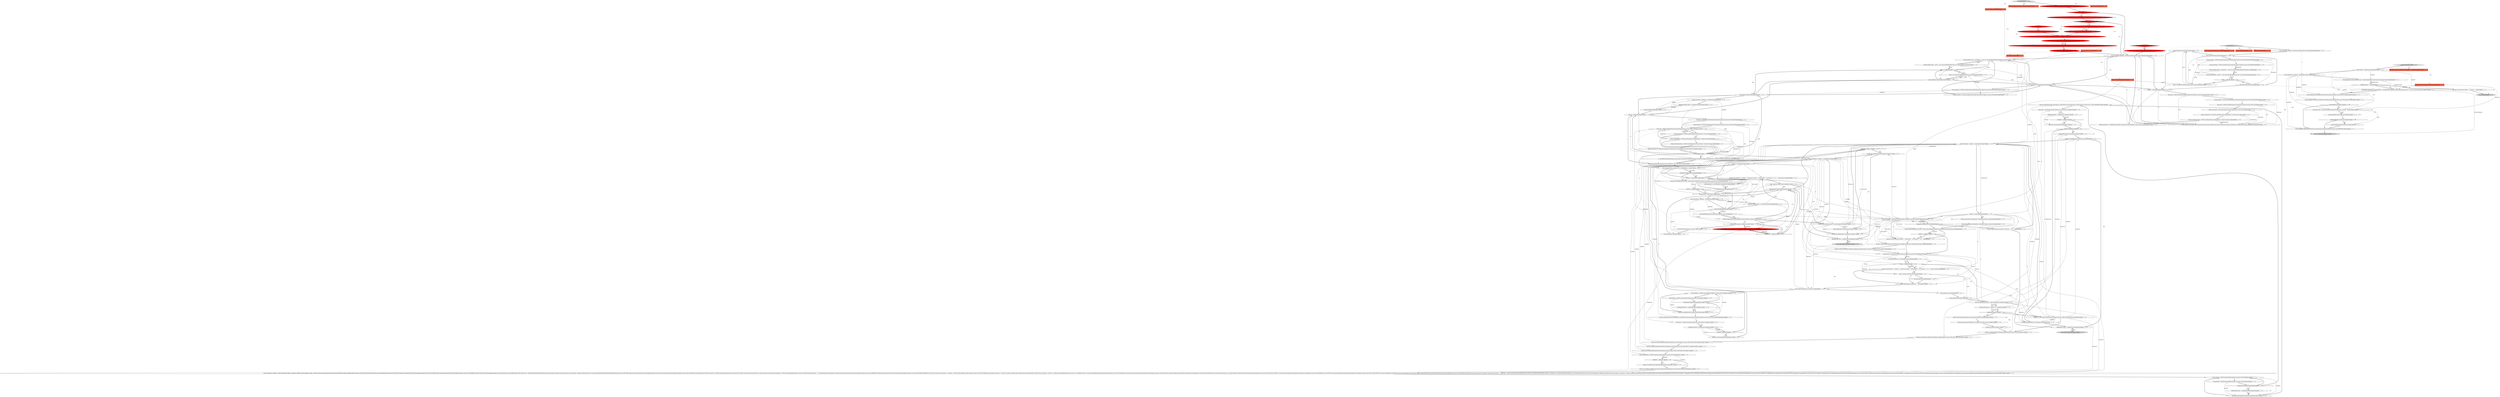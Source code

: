 digraph {
133 [style = filled, label = "dataSource.getPreferenceStore().getProperties().putAll(JSONUtils.deserializeProperties(conObject,RegistryConstants.TAG_CUSTOM_PROPERTIES))@@@190@@@['0', '1', '0']", fillcolor = white, shape = ellipse image = "AAA0AAABBB2BBB"];
136 [style = filled, label = "driver.setName(driverId)@@@96@@@['0', '1', '0']", fillcolor = white, shape = ellipse image = "AAA0AAABBB2BBB"];
177 [style = filled, label = "curNetworkHandler.setEnabled(JSONUtils.getBoolean(handlerCfg,RegistryConstants.ATTR_ENABLED))@@@12@@@['0', '0', '1']", fillcolor = white, shape = ellipse image = "AAA0AAABBB3BBB"];
120 [style = filled, label = "DBSObjectFilter filter = readObjectFiler(ctMap)@@@205@@@['0', '1', '0']", fillcolor = white, shape = ellipse image = "AAA0AAABBB2BBB"];
81 [style = filled, label = "registry.addDataSourceFolder(folder)@@@13@@@['1', '0', '0']", fillcolor = white, shape = ellipse image = "AAA0AAABBB1BBB"];
1 [style = filled, label = "parseResults.updatedDataSources.add(dataSource)@@@177@@@['1', '0', '0']", fillcolor = white, shape = ellipse image = "AAA0AAABBB1BBB"];
12 [style = filled, label = "registry.addDataSourceToList(dataSource)@@@173@@@['1', '0', '0']", fillcolor = white, shape = ellipse image = "AAA0AAABBB1BBB"];
164 [style = filled, label = "parseNetworkHandlerConfig['0', '0', '1']", fillcolor = lightgray, shape = diamond image = "AAA0AAABBB3BBB"];
34 [style = filled, label = "dataSource.setVirtualModel(dbvModel)@@@170@@@['1', '0', '0']", fillcolor = white, shape = ellipse image = "AAA0AAABBB1BBB"];
113 [style = filled, label = "boolean newDataSource = (dataSource == null)@@@103@@@['0', '1', '0']", fillcolor = white, shape = ellipse image = "AAA0AAABBB2BBB"];
50 [style = filled, label = "String name = JSONUtils.getObjectProperty(ctMap.getValue(),RegistryConstants.ATTR_NAME)@@@45@@@['1', '1', '0']", fillcolor = white, shape = ellipse image = "AAA0AAABBB1BBB"];
135 [style = filled, label = "dataSource.clearFilters()@@@110@@@['0', '1', '0']", fillcolor = white, shape = ellipse image = "AAA0AAABBB2BBB"];
181 [style = filled, label = "curNetworkHandler.isSavePassword()@@@17@@@['0', '0', '1']", fillcolor = white, shape = diamond image = "AAA0AAABBB3BBB"];
175 [style = filled, label = "curNetworkHandler.setUserName(creds(0()@@@16@@@['0', '0', '1']", fillcolor = white, shape = ellipse image = "AAA0AAABBB3BBB"];
57 [style = filled, label = "DataSourceRegistry.ParseResults parseResults@@@2@@@['1', '0', '0']", fillcolor = tomato, shape = box image = "AAA0AAABBB1BBB"];
2 [style = filled, label = "String name = JSONUtils.getObjectProperty(ctMap.getValue(),RegistryConstants.ATTR_NAME)@@@21@@@['1', '0', '0']", fillcolor = white, shape = ellipse image = "AAA0AAABBB1BBB"];
151 [style = filled, label = "folderPath != null@@@118@@@['0', '1', '0']", fillcolor = white, shape = diamond image = "AAA0AAABBB2BBB"];
22 [style = filled, label = "Boolean confirmExecute = JSONUtils.getObjectProperty(ctMap.getValue(),\"confirm-execute\")@@@49@@@['1', '1', '0']", fillcolor = white, shape = ellipse image = "AAA0AAABBB1BBB"];
16 [style = filled, label = "Boolean autoCommit = JSONUtils.getObjectProperty(ctMap.getValue(),\"auto-commit\")@@@24@@@['1', '0', '0']", fillcolor = white, shape = ellipse image = "AAA0AAABBB1BBB"];
144 [style = filled, label = "Boolean confirmDataChange = JSONUtils.getObjectProperty(ctMap.getValue(),\"confirm-data-change\")@@@50@@@['0', '1', '0']", fillcolor = white, shape = ellipse image = "AAA0AAABBB2BBB"];
33 [style = filled, label = "log.warn(\"Can't find driver \" + driverId + \" in datasource provider \" + provider.getId() + \" for datasource '\" + id + \"'. Create new driver\")@@@94@@@['1', '1', '0']", fillcolor = white, shape = ellipse image = "AAA0AAABBB1BBB"];
123 [style = filled, label = "dataSource.setConnectionReadOnly(JSONUtils.getBoolean(conObject,RegistryConstants.ATTR_READ_ONLY))@@@116@@@['0', '1', '0']", fillcolor = white, shape = ellipse image = "AAA0AAABBB2BBB"];
142 [style = filled, label = "CommonUtils.isEmpty(dsProviderID)@@@82@@@['0', '1', '0']", fillcolor = white, shape = diamond image = "AAA0AAABBB2BBB"];
21 [style = filled, label = "String driverId = CommonUtils.toString(conObject.get(RegistryConstants.ATTR_DRIVER))@@@91@@@['1', '1', '0']", fillcolor = white, shape = ellipse image = "AAA0AAABBB1BBB"];
143 [style = filled, label = "dataSource.getConnectionConfiguration().setHandlers(Collections.emptyList())@@@109@@@['0', '1', '0']", fillcolor = white, shape = ellipse image = "AAA0AAABBB2BBB"];
95 [style = filled, label = "!CommonUtils.isEmpty(typeName)@@@185@@@['0', '1', '0']", fillcolor = white, shape = diamond image = "AAA0AAABBB2BBB"];
170 [style = filled, label = "return null@@@8@@@['0', '0', '1']", fillcolor = lightgray, shape = ellipse image = "AAA0AAABBB3BBB"];
134 [style = filled, label = "log.error(\"Error reading secure credentials file\",e)@@@12@@@['0', '1', '0']", fillcolor = red, shape = ellipse image = "AAA1AAABBB2BBB"];
157 [style = filled, label = "registry.addSavedFilter(filter)@@@206@@@['0', '1', '0']", fillcolor = lightgray, shape = ellipse image = "AAA0AAABBB2BBB"];
116 [style = filled, label = "Exception e@@@22@@@['0', '1', '0']", fillcolor = red, shape = diamond image = "AAA1AAABBB2BBB"];
121 [style = filled, label = "DataSourceOrigin origin@@@2@@@['0', '1', '0']", fillcolor = tomato, shape = box image = "AAA0AAABBB2BBB"];
128 [style = filled, label = "ByteArrayOutputStream credBuffer = new ByteArrayOutputStream()@@@7@@@['0', '1', '0']", fillcolor = red, shape = ellipse image = "AAA1AAABBB2BBB"];
158 [style = filled, label = "DBWHandlerConfiguration configuration = parseNetworkHandlerConfig(null,profile,handlerMap)@@@71@@@['0', '1', '0']", fillcolor = red, shape = ellipse image = "AAA1AAABBB2BBB"];
17 [style = filled, label = "InputStream is@@@2@@@['1', '0', '0']", fillcolor = tomato, shape = box image = "AAA0AAABBB1BBB"];
108 [style = filled, label = "dataSource.setLockPasswordHash(CommonUtils.toString(conObject.get(RegistryConstants.ATTR_LOCK_PASSWORD)))@@@121@@@['0', '1', '0']", fillcolor = white, shape = ellipse image = "AAA0AAABBB2BBB"];
59 [style = filled, label = "dataSource.getPreferenceStore().getProperties().putAll(JSONUtils.deserializeProperties(conObject,RegistryConstants.TAG_CUSTOM_PROPERTIES))@@@166@@@['1', '0', '0']", fillcolor = white, shape = ellipse image = "AAA0AAABBB1BBB"];
146 [style = filled, label = "IFolder mdFolder = registry.getProject().getMetadataFolder(false)@@@3@@@['0', '1', '0']", fillcolor = red, shape = ellipse image = "AAA1AAABBB2BBB"];
163 [style = filled, label = "handlerDescriptor == null@@@6@@@['0', '0', '1']", fillcolor = white, shape = diamond image = "AAA0AAABBB3BBB"];
65 [style = filled, label = "profile.updateConfiguration(configuration)@@@73@@@['1', '1', '0']", fillcolor = white, shape = ellipse image = "AAA0AAABBB1BBB"];
5 [style = filled, label = "profile.setProfileName(JSONUtils.getString(profileMap,\"name\"))@@@68@@@['1', '1', '0']", fillcolor = white, shape = ellipse image = "AAA0AAABBB1BBB"];
168 [style = filled, label = "final String(( creds = readSecuredCredentials(handlerCfg,dataSource,\"network/\" + handlerId)@@@15@@@['0', '0', '1']", fillcolor = white, shape = ellipse image = "AAA0AAABBB3BBB"];
58 [style = filled, label = "Boolean confirmExecute = JSONUtils.getObjectProperty(ctMap.getValue(),\"confirm-execute\")@@@25@@@['1', '0', '0']", fillcolor = white, shape = ellipse image = "AAA0AAABBB1BBB"];
103 [style = filled, label = "ContentEncrypter encrypter = new ContentEncrypter(registry.getPlatform().getApplication().getSecureStorage().getLocalSecretKey())@@@14@@@['0', '1', '0']", fillcolor = red, shape = ellipse image = "AAA1AAABBB2BBB"];
73 [style = filled, label = "DBSObjectFilter filter = readObjectFiler(filterCfg)@@@162@@@['1', '0', '0']", fillcolor = white, shape = ellipse image = "AAA0AAABBB1BBB"];
28 [style = filled, label = "registry.updateNetworkProfile(profile)@@@76@@@['1', '1', '0']", fillcolor = white, shape = ellipse image = "AAA0AAABBB1BBB"];
130 [style = filled, label = "DataSourceFolder folder = parent == null? registry.findFolderByPath(name,true): parent.getChild(name)@@@34@@@['0', '1', '0']", fillcolor = white, shape = ellipse image = "AAA0AAABBB2BBB"];
97 [style = filled, label = "DataSourceRegistry.ParseResults parseResults@@@2@@@['0', '1', '0']", fillcolor = tomato, shape = box image = "AAA0AAABBB2BBB"];
167 [style = filled, label = "String handlerId = handlerObject.getKey()@@@3@@@['0', '0', '1']", fillcolor = white, shape = ellipse image = "AAA0AAABBB3BBB"];
159 [style = filled, label = "boolean refresh@@@2@@@['0', '1', '0']", fillcolor = tomato, shape = box image = "AAA1AAABBB2BBB"];
169 [style = filled, label = "curNetworkHandler.setSavePassword(JSONUtils.getBoolean(handlerCfg,RegistryConstants.ATTR_SAVE_PASSWORD))@@@13@@@['0', '0', '1']", fillcolor = white, shape = ellipse image = "AAA0AAABBB3BBB"];
156 [style = filled, label = "dataSource.updateObjectFilter(typeName,objectID,filter)@@@187@@@['0', '1', '0']", fillcolor = white, shape = ellipse image = "AAA0AAABBB2BBB"];
45 [style = filled, label = "String objectID = JSONUtils.getString(filterCfg,RegistryConstants.ATTR_ID)@@@160@@@['1', '0', '0']", fillcolor = white, shape = ellipse image = "AAA0AAABBB1BBB"];
117 [style = filled, label = "String vmID = CommonUtils.toString(conObject.get(\"virtual-model-id\"),id)@@@191@@@['0', '1', '0']", fillcolor = white, shape = ellipse image = "AAA0AAABBB2BBB"];
127 [style = filled, label = "String objectID = JSONUtils.getString(filterCfg,RegistryConstants.ATTR_ID)@@@184@@@['0', '1', '0']", fillcolor = white, shape = ellipse image = "AAA0AAABBB2BBB"];
91 [style = filled, label = "newDataSource@@@172@@@['1', '0', '0']", fillcolor = white, shape = diamond image = "AAA0AAABBB1BBB"];
46 [style = filled, label = "DataSourceFolder folder = parent == null? registry.findFolderByPath(name,true): parent.getChild(name)@@@10@@@['1', '0', '0']", fillcolor = white, shape = ellipse image = "AAA0AAABBB1BBB"];
147 [style = filled, label = "log.error(\"Error decrypting secure credentials\",e)@@@23@@@['0', '1', '0']", fillcolor = red, shape = ellipse image = "AAA1AAABBB2BBB"];
56 [style = filled, label = "driver.setDriverClassName(\"java.sql.Driver\")@@@74@@@['1', '0', '0']", fillcolor = white, shape = ellipse image = "AAA0AAABBB1BBB"];
9 [style = filled, label = "dataSource.getConnectionConfiguration().setProperties(Collections.emptyMap())@@@84@@@['1', '0', '0']", fillcolor = white, shape = ellipse image = "AAA0AAABBB1BBB"];
106 [style = filled, label = "registry.addDataSourceToList(dataSource)@@@197@@@['0', '1', '0']", fillcolor = white, shape = ellipse image = "AAA0AAABBB2BBB"];
23 [style = filled, label = "String parentFolder = JSONUtils.getObjectProperty(folderMap.getValue(),RegistryConstants.ATTR_PARENT)@@@8@@@['1', '0', '0']", fillcolor = white, shape = ellipse image = "AAA0AAABBB1BBB"];
87 [style = filled, label = "DataSourceDescriptor dataSource = registry.getDataSource(id)@@@78@@@['1', '0', '0']", fillcolor = white, shape = ellipse image = "AAA0AAABBB1BBB"];
178 [style = filled, label = "log.warn(\"Can't find network handler '\" + handlerId + \"'\")@@@7@@@['0', '0', '1']", fillcolor = white, shape = ellipse image = "AAA0AAABBB3BBB"];
129 [style = filled, label = "DBWorkbench.getPlatform().getDataSourceProviderRegistry().addConnectionType(ct)@@@54@@@['0', '1', '0']", fillcolor = white, shape = ellipse image = "AAA0AAABBB2BBB"];
176 [style = filled, label = "NetworkHandlerDescriptor handlerDescriptor = NetworkHandlerRegistry.getInstance().getDescriptor(handlerId)@@@5@@@['0', '0', '1']", fillcolor = white, shape = ellipse image = "AAA0AAABBB3BBB"];
27 [style = filled, label = "DataSourceFolder parent = parentFolder == null? null: registry.findFolderByPath(parentFolder,true)@@@33@@@['1', '1', '0']", fillcolor = white, shape = ellipse image = "AAA0AAABBB1BBB"];
62 [style = filled, label = "dataSource.setShowSystemObjects(JSONUtils.getBoolean(conObject,RegistryConstants.ATTR_SHOW_SYSTEM_OBJECTS))@@@90@@@['1', '0', '0']", fillcolor = white, shape = ellipse image = "AAA0AAABBB1BBB"];
105 [style = filled, label = "modelMap.put(id,model)@@@61@@@['0', '1', '0']", fillcolor = white, shape = ellipse image = "AAA0AAABBB2BBB"];
76 [style = filled, label = "log.warn(\"Can't find datasource provider \" + dsProviderID + \" for datasource '\" + id + \"'\")@@@88@@@['1', '1', '0']", fillcolor = white, shape = ellipse image = "AAA0AAABBB1BBB"];
161 [style = filled, label = "Map<String,Map<String,Map<String,String>>> res = CONFIG_GSON.fromJson(credJson,new TypeToken<Map<String,Map<String,Map<String,String>>>>(){}.getType())@@@17@@@['0', '1', '0']", fillcolor = red, shape = ellipse image = "AAA1AAABBB2BBB"];
140 [style = filled, label = "dataSource.setShowSystemObjects(JSONUtils.getBoolean(conObject,RegistryConstants.ATTR_SHOW_SYSTEM_OBJECTS))@@@114@@@['0', '1', '0']", fillcolor = white, shape = ellipse image = "AAA0AAABBB2BBB"];
96 [style = filled, label = "String description = JSONUtils.getObjectProperty(folderMap.getValue(),RegistryConstants.ATTR_DESCRIPTION)@@@31@@@['0', '1', '0']", fillcolor = white, shape = ellipse image = "AAA0AAABBB2BBB"];
89 [style = filled, label = "DataSourceProviderDescriptor provider = DataSourceProviderRegistry.getInstance().getDataSourceProvider(dsProviderID)@@@62@@@['1', '0', '0']", fillcolor = white, shape = ellipse image = "AAA0AAABBB1BBB"];
111 [style = filled, label = "final String folderPath = JSONUtils.getString(conObject,RegistryConstants.ATTR_FOLDER)@@@117@@@['0', '1', '0']", fillcolor = white, shape = ellipse image = "AAA0AAABBB2BBB"];
83 [style = filled, label = "driver == null@@@93@@@['1', '1', '0']", fillcolor = white, shape = diamond image = "AAA0AAABBB1BBB"];
64 [style = filled, label = "ct = new DBPConnectionType(id,name,color,description,CommonUtils.toBoolean(autoCommit),CommonUtils.toBoolean(confirmExecute),CommonUtils.toBoolean(confirmDataChange))@@@29@@@['1', '0', '0']", fillcolor = white, shape = ellipse image = "AAA0AAABBB1BBB"];
174 [style = filled, label = "@NotNull Map.Entry<String,Map<String,Object>> handlerObject@@@2@@@['0', '0', '1']", fillcolor = tomato, shape = box image = "AAA0AAABBB3BBB"];
3 [style = filled, label = "log.warn(\"Can't find driver \" + driverId + \" in datasource provider \" + provider.getId() + \" for datasource '\" + id + \"'. Create new driver\")@@@70@@@['1', '0', '0']", fillcolor = white, shape = ellipse image = "AAA0AAABBB1BBB"];
148 [style = filled, label = "InputStream is@@@2@@@['0', '1', '0']", fillcolor = tomato, shape = box image = "AAA0AAABBB2BBB"];
79 [style = filled, label = "boolean refresh@@@2@@@['1', '0', '0']", fillcolor = tomato, shape = box image = "AAA0AAABBB1BBB"];
165 [style = filled, label = "curNetworkHandler.setProperties(JSONUtils.deserializeProperties(handlerCfg,RegistryConstants.TAG_PROPERTIES))@@@21@@@['0', '0', '1']", fillcolor = white, shape = ellipse image = "AAA0AAABBB3BBB"];
41 [style = filled, label = "String id = conMap.getKey()@@@80@@@['1', '1', '0']", fillcolor = white, shape = ellipse image = "AAA0AAABBB1BBB"];
92 [style = filled, label = "folder == null@@@35@@@['1', '1', '0']", fillcolor = white, shape = diamond image = "AAA0AAABBB1BBB"];
66 [style = filled, label = "Boolean confirmDataChange = JSONUtils.getObjectProperty(ctMap.getValue(),\"confirm-data-change\")@@@26@@@['1', '0', '0']", fillcolor = white, shape = ellipse image = "AAA0AAABBB1BBB"];
84 [style = filled, label = "driver.setDescription(\"Missing driver \" + driverId)@@@97@@@['1', '1', '0']", fillcolor = white, shape = ellipse image = "AAA0AAABBB1BBB"];
149 [style = filled, label = "newDataSource@@@104@@@['0', '1', '0']", fillcolor = white, shape = diamond image = "AAA0AAABBB2BBB"];
86 [style = filled, label = "folder = new DataSourceFolder(registry,parent,name,description)@@@36@@@['1', '1', '0']", fillcolor = white, shape = ellipse image = "AAA0AAABBB1BBB"];
6 [style = filled, label = "DataSourceProviderDescriptor provider = DataSourceProviderRegistry.getInstance().getDataSourceProvider(dsProviderID)@@@86@@@['1', '1', '0']", fillcolor = white, shape = ellipse image = "AAA0AAABBB1BBB"];
10 [style = filled, label = "String color = JSONUtils.getObjectProperty(ctMap.getValue(),RegistryConstants.ATTR_COLOR)@@@23@@@['1', '0', '0']", fillcolor = white, shape = ellipse image = "AAA0AAABBB1BBB"];
179 [style = filled, label = "curNetworkHandler.setPassword(creds(1()@@@18@@@['0', '0', '1']", fillcolor = white, shape = ellipse image = "AAA0AAABBB3BBB"];
98 [style = filled, label = "String description = JSONUtils.getObjectProperty(ctMap.getValue(),RegistryConstants.ATTR_DESCRIPTION)@@@46@@@['0', '1', '0']", fillcolor = white, shape = ellipse image = "AAA0AAABBB2BBB"];
180 [style = filled, label = "!passwordReadCanceled@@@14@@@['0', '0', '1']", fillcolor = white, shape = diamond image = "AAA0AAABBB3BBB"];
37 [style = filled, label = "dataSource.updateObjectFilter(typeName,objectID,filter)@@@163@@@['1', '0', '0']", fillcolor = white, shape = ellipse image = "AAA0AAABBB1BBB"];
19 [style = filled, label = "DataSourceFolder parent = parentFolder == null? null: registry.findFolderByPath(parentFolder,true)@@@9@@@['1', '0', '0']", fillcolor = white, shape = ellipse image = "AAA0AAABBB1BBB"];
31 [style = filled, label = "driver = provider.createDriver(driverId)@@@71@@@['1', '0', '0']", fillcolor = white, shape = ellipse image = "AAA0AAABBB1BBB"];
145 [style = filled, label = "provider.addDriver(driver)@@@100@@@['0', '1', '0']", fillcolor = white, shape = ellipse image = "AAA0AAABBB2BBB"];
71 [style = filled, label = "registry.addDataSourceFolder(folder)@@@37@@@['1', '1', '0']", fillcolor = white, shape = ellipse image = "AAA0AAABBB1BBB"];
20 [style = filled, label = "String color = JSONUtils.getObjectProperty(ctMap.getValue(),RegistryConstants.ATTR_COLOR)@@@47@@@['1', '1', '0']", fillcolor = white, shape = ellipse image = "AAA0AAABBB1BBB"];
18 [style = filled, label = "String name = folderMap.getKey()@@@6@@@['1', '0', '0']", fillcolor = white, shape = ellipse image = "AAA0AAABBB1BBB"];
35 [style = filled, label = "DBWNetworkProfile profile = new DBWNetworkProfile()@@@42@@@['1', '0', '0']", fillcolor = white, shape = ellipse image = "AAA0AAABBB1BBB"];
132 [style = filled, label = "log.warn(\"Empty datasource provider for datasource '\" + id + \"'\")@@@83@@@['0', '1', '0']", fillcolor = white, shape = ellipse image = "AAA0AAABBB2BBB"];
60 [style = filled, label = "String id = vmMap.getKey()@@@59@@@['1', '1', '0']", fillcolor = white, shape = ellipse image = "AAA0AAABBB1BBB"];
150 [style = filled, label = "secureProperties.putAll(res)@@@20@@@['0', '1', '0']", fillcolor = red, shape = ellipse image = "AAA1AAABBB2BBB"];
155 [style = filled, label = "{Map<String,Object> cfgObject = JSONUtils.getObject(conObject,\"configuration\")DBPConnectionConfiguration config = dataSource.getConnectionConfiguration()config.setHostName(JSONUtils.getString(cfgObject,RegistryConstants.ATTR_HOST))config.setHostPort(JSONUtils.getString(cfgObject,RegistryConstants.ATTR_PORT))config.setServerName(JSONUtils.getString(cfgObject,RegistryConstants.ATTR_SERVER))config.setDatabaseName(JSONUtils.getString(cfgObject,RegistryConstants.ATTR_DATABASE))config.setUrl(JSONUtils.getString(cfgObject,RegistryConstants.ATTR_URL))if (!passwordReadCanceled) {final String(( creds = readSecuredCredentials(cfgObject,dataSource,null,null)config.setUserName(creds(0()if (dataSource.isSavePassword()) {config.setUserPassword(creds(1()}}config.setClientHomeId(JSONUtils.getString(cfgObject,RegistryConstants.ATTR_HOME))config.setConnectionType(DataSourceProviderRegistry.getInstance().getConnectionType(JSONUtils.getString(cfgObject,RegistryConstants.ATTR_TYPE),DBPConnectionType.DEFAULT_TYPE))String colorValue = JSONUtils.getString(cfgObject,RegistryConstants.ATTR_COLOR)if (!CommonUtils.isEmpty(colorValue)) {config.setConnectionColor(colorValue)}int keepAlive = JSONUtils.getInteger(cfgObject,RegistryConstants.ATTR_KEEP_ALIVE)if (keepAlive > 0) {config.setKeepAliveInterval(keepAlive)}config.setProperties(JSONUtils.deserializeProperties(cfgObject,RegistryConstants.TAG_PROPERTIES))config.setProviderProperties(JSONUtils.deserializeProperties(cfgObject,RegistryConstants.TAG_PROVIDER_PROPERTIES))for (Map.Entry<String,Map<String,Object>> eventObject : JSONUtils.getNestedObjects(cfgObject,RegistryConstants.TAG_EVENTS)){DBPConnectionEventType eventType = CommonUtils.valueOf(,eventObject.getKey(),DBPConnectionEventType.BEFORE_CONNECT)Map<String,Object> eventCfg = eventObject.getValue()DBRShellCommand command = new DBRShellCommand(\"\")command.setEnabled(JSONUtils.getBoolean(eventCfg,RegistryConstants.ATTR_ENABLED))command.setShowProcessPanel(JSONUtils.getBoolean(eventCfg,RegistryConstants.ATTR_SHOW_PANEL))command.setWaitProcessFinish(JSONUtils.getBoolean(eventCfg,RegistryConstants.ATTR_WAIT_PROCESS))if (command.isWaitProcessFinish()) {command.setWaitProcessTimeoutMs(JSONUtils.getInteger(eventCfg,RegistryConstants.ATTR_WAIT_PROCESS_TIMEOUT))}command.setTerminateAtDisconnect(JSONUtils.getBoolean(eventCfg,RegistryConstants.ATTR_TERMINATE_AT_DISCONNECT))command.setPauseAfterExecute(JSONUtils.getInteger(eventCfg,RegistryConstants.ATTR_PAUSE_AFTER_EXECUTE))command.setWorkingDirectory(JSONUtils.getString(eventCfg,RegistryConstants.ATTR_WORKING_DIRECTORY))command.setCommand(JSONUtils.getString(eventCfg,RegistryConstants.ATTR_COMMAND))config.setEvent(eventType,command)}for (Map.Entry<String,Map<String,Object>> handlerObject : JSONUtils.getNestedObjects(cfgObject,RegistryConstants.TAG_HANDLERS)){DBWHandlerConfiguration configuration = parseNetworkHandlerConfig(dataSource,null,handlerObject)dataSource.getConnectionConfiguration().addHandler(configuration)}Map<String,Object> bootstrapCfg = JSONUtils.getObject(conObject,RegistryConstants.TAG_BOOTSTRAP)if (bootstrapCfg.containsKey(RegistryConstants.ATTR_AUTOCOMMIT)) {config.getBootstrap().setDefaultAutoCommit(JSONUtils.getBoolean(bootstrapCfg,RegistryConstants.ATTR_AUTOCOMMIT))}if (bootstrapCfg.containsKey(RegistryConstants.ATTR_TXN_ISOLATION)) {config.getBootstrap().setDefaultTransactionIsolation(JSONUtils.getInteger(bootstrapCfg,RegistryConstants.ATTR_TXN_ISOLATION))}config.getBootstrap().setDefaultObjectName(JSONUtils.getString(bootstrapCfg,RegistryConstants.ATTR_DEFAULT_OBJECT))if (bootstrapCfg.containsKey(RegistryConstants.ATTR_IGNORE_ERRORS)) {config.getBootstrap().setIgnoreErrors(JSONUtils.getBoolean(bootstrapCfg,RegistryConstants.ATTR_IGNORE_ERRORS))}config.getBootstrap().setInitQueries(JSONUtils.deserializeStringList(bootstrapCfg,RegistryConstants.TAG_QUERY))}@@@122@@@['0', '1', '0']", fillcolor = white, shape = ellipse image = "AAA0AAABBB2BBB"];
42 [style = filled, label = "Map<String,Object> conObject = conMap.getValue()@@@79@@@['1', '1', '0']", fillcolor = white, shape = ellipse image = "AAA0AAABBB1BBB"];
14 [style = filled, label = "Map<String,Object> jsonMap = JSONUtils.parseMap(CONFIG_GSON,configReader)@@@28@@@['1', '1', '0']", fillcolor = white, shape = ellipse image = "AAA0AAABBB1BBB"];
72 [style = filled, label = "Boolean autoCommit = JSONUtils.getObjectProperty(ctMap.getValue(),\"auto-commit\")@@@48@@@['1', '1', '0']", fillcolor = white, shape = ellipse image = "AAA0AAABBB1BBB"];
107 [style = filled, label = "DBSObjectFilter filter = readObjectFiler(filterCfg)@@@186@@@['0', '1', '0']", fillcolor = white, shape = ellipse image = "AAA0AAABBB2BBB"];
40 [style = filled, label = "!CommonUtils.isEmpty(typeName)@@@161@@@['1', '0', '0']", fillcolor = white, shape = diamond image = "AAA0AAABBB1BBB"];
77 [style = filled, label = "String profileId = vmMap.getKey()@@@64@@@['1', '1', '0']", fillcolor = white, shape = ellipse image = "AAA0AAABBB1BBB"];
104 [style = filled, label = "parseDataSources['0', '1', '0']", fillcolor = lightgray, shape = diamond image = "AAA0AAABBB2BBB"];
29 [style = filled, label = "configuration != null@@@72@@@['1', '1', '0']", fillcolor = white, shape = diamond image = "AAA0AAABBB1BBB"];
15 [style = filled, label = "driver.setDriverClassName(\"java.sql.Driver\")@@@98@@@['1', '1', '0']", fillcolor = white, shape = ellipse image = "AAA0AAABBB1BBB"];
49 [style = filled, label = "DBPConnectionType ct = DBWorkbench.getPlatform().getDataSourceProviderRegistry().getConnectionType(id,null)@@@27@@@['1', '0', '0']", fillcolor = white, shape = ellipse image = "AAA0AAABBB1BBB"];
124 [style = filled, label = "mdFolder.exists()@@@4@@@['0', '1', '0']", fillcolor = red, shape = diamond image = "AAA1AAABBB2BBB"];
139 [style = filled, label = "credFile.exists()@@@6@@@['0', '1', '0']", fillcolor = red, shape = diamond image = "AAA1AAABBB2BBB"];
152 [style = filled, label = "dataSource.setShowUtilityObjects(JSONUtils.getBoolean(conObject,RegistryConstants.ATTR_SHOW_UTIL_OBJECTS))@@@115@@@['0', '1', '0']", fillcolor = white, shape = ellipse image = "AAA0AAABBB2BBB"];
26 [style = filled, label = "ct == null@@@52@@@['1', '1', '0']", fillcolor = white, shape = diamond image = "AAA0AAABBB1BBB"];
53 [style = filled, label = "parseDataSources['1', '0', '0']", fillcolor = lightgray, shape = diamond image = "AAA0AAABBB1BBB"];
119 [style = filled, label = "DBPConnectionType ct = DBWorkbench.getPlatform().getDataSourceProviderRegistry().getConnectionType(id,null)@@@51@@@['0', '1', '0']", fillcolor = white, shape = ellipse image = "AAA0AAABBB2BBB"];
67 [style = filled, label = "DBVModel dbvModel = modelMap.get(vmID)@@@168@@@['1', '0', '0']", fillcolor = white, shape = ellipse image = "AAA0AAABBB1BBB"];
74 [style = filled, label = "Map<String,Object> jsonMap = JSONUtils.parseMap(CONFIG_GSON,configReader)@@@4@@@['1', '0', '0']", fillcolor = white, shape = ellipse image = "AAA0AAABBB1BBB"];
88 [style = filled, label = "registry.addSavedFilter(filter)@@@182@@@['1', '0', '0']", fillcolor = lightgray, shape = ellipse image = "AAA0AAABBB1BBB"];
162 [style = filled, label = "driver.setTemporary(true)@@@99@@@['0', '1', '0']", fillcolor = white, shape = ellipse image = "AAA0AAABBB2BBB"];
48 [style = filled, label = "folder.setDescription(description)@@@40@@@['1', '1', '0']", fillcolor = white, shape = ellipse image = "AAA0AAABBB1BBB"];
43 [style = filled, label = "Map<String,DBVModel> modelMap = new LinkedHashMap<>()@@@57@@@['1', '1', '0']", fillcolor = white, shape = ellipse image = "AAA0AAABBB1BBB"];
112 [style = filled, label = "ct = new DBPConnectionType(id,name,color,description,CommonUtils.toBoolean(autoCommit),CommonUtils.toBoolean(confirmExecute),CommonUtils.toBoolean(confirmDataChange))@@@53@@@['0', '1', '0']", fillcolor = white, shape = ellipse image = "AAA0AAABBB2BBB"];
154 [style = filled, label = "parseResults.addedDataSources.add(dataSource)@@@198@@@['0', '1', '0']", fillcolor = white, shape = ellipse image = "AAA0AAABBB2BBB"];
93 [style = filled, label = "dataSource = new DataSourceDescriptor(registry,origin,id,driver,new DBPConnectionConfiguration())@@@105@@@['0', '1', '0']", fillcolor = white, shape = ellipse image = "AAA0AAABBB2BBB"];
118 [style = filled, label = "parseResults.updatedDataSources.add(dataSource)@@@201@@@['0', '1', '0']", fillcolor = white, shape = ellipse image = "AAA0AAABBB2BBB"];
38 [style = filled, label = "provider = (DataSourceProviderDescriptor)DataSourceProviderRegistry.getInstance().makeFakeProvider(dsProviderID)@@@89@@@['1', '1', '0']", fillcolor = white, shape = ellipse image = "AAA0AAABBB1BBB"];
47 [style = filled, label = "DataSourceRegistry registry@@@2@@@['1', '0', '0']", fillcolor = tomato, shape = box image = "AAA0AAABBB1BBB"];
102 [style = filled, label = "provider == null@@@87@@@['0', '1', '0']", fillcolor = white, shape = diamond image = "AAA0AAABBB2BBB"];
114 [style = filled, label = "DBVModel dbvModel = modelMap.get(vmID)@@@192@@@['0', '1', '0']", fillcolor = white, shape = ellipse image = "AAA0AAABBB2BBB"];
141 [style = filled, label = "DBWNetworkProfile profile = new DBWNetworkProfile()@@@66@@@['0', '1', '0']", fillcolor = white, shape = ellipse image = "AAA0AAABBB2BBB"];
166 [style = filled, label = "Map<String,Object> handlerCfg = handlerObject.getValue()@@@4@@@['0', '0', '1']", fillcolor = white, shape = ellipse image = "AAA0AAABBB3BBB"];
11 [style = filled, label = "String id = ctMap.getKey()@@@44@@@['1', '1', '0']", fillcolor = white, shape = ellipse image = "AAA0AAABBB1BBB"];
32 [style = filled, label = "Map<String,Object> profileMap = vmMap.getValue()@@@41@@@['1', '0', '0']", fillcolor = white, shape = ellipse image = "AAA0AAABBB1BBB"];
24 [style = filled, label = "String typeName = JSONUtils.getString(filterCfg,RegistryConstants.ATTR_TYPE)@@@159@@@['1', '0', '0']", fillcolor = white, shape = ellipse image = "AAA0AAABBB1BBB"];
44 [style = filled, label = "CommonUtils.isEmpty(dsProviderID)@@@58@@@['1', '0', '0']", fillcolor = white, shape = diamond image = "AAA0AAABBB1BBB"];
122 [style = filled, label = "dataSource.setFolder(registry.findFolderByPath(folderPath,true))@@@119@@@['0', '1', '0']", fillcolor = white, shape = ellipse image = "AAA0AAABBB2BBB"];
110 [style = filled, label = "DBVModel model = new DBVModel(id,vmMap.getValue())@@@60@@@['0', '1', '0']", fillcolor = white, shape = ellipse image = "AAA0AAABBB2BBB"];
94 [style = filled, label = "dbvModel != null@@@193@@@['0', '1', '0']", fillcolor = white, shape = diamond image = "AAA0AAABBB2BBB"];
80 [style = filled, label = "DBSObjectFilter filter = readObjectFiler(ctMap)@@@181@@@['1', '0', '0']", fillcolor = white, shape = ellipse image = "AAA0AAABBB1BBB"];
101 [style = filled, label = "IFile credFile = mdFolder.getFile(DBPDataSourceRegistry.CREDENTIALS_CONFIG_FILE_NAME)@@@5@@@['0', '1', '0']", fillcolor = red, shape = ellipse image = "AAA1AAABBB2BBB"];
8 [style = filled, label = "String dsProviderID = CommonUtils.toString(conObject.get(RegistryConstants.ATTR_PROVIDER))@@@81@@@['1', '1', '0']", fillcolor = white, shape = ellipse image = "AAA0AAABBB1BBB"];
51 [style = filled, label = "String id = ctMap.getKey()@@@20@@@['1', '0', '0']", fillcolor = white, shape = ellipse image = "AAA0AAABBB1BBB"];
100 [style = filled, label = "dataSource.setName(JSONUtils.getString(conObject,RegistryConstants.ATTR_NAME))@@@112@@@['0', '1', '0']", fillcolor = white, shape = ellipse image = "AAA0AAABBB2BBB"];
109 [style = filled, label = "newDataSource@@@196@@@['0', '1', '0']", fillcolor = white, shape = diamond image = "AAA0AAABBB2BBB"];
30 [style = filled, label = "dataSource.getConnectionConfiguration().setHandlers(Collections.emptyList())@@@85@@@['1', '0', '0']", fillcolor = white, shape = ellipse image = "AAA0AAABBB1BBB"];
115 [style = filled, label = "String parentFolder = JSONUtils.getObjectProperty(folderMap.getValue(),RegistryConstants.ATTR_PARENT)@@@32@@@['0', '1', '0']", fillcolor = white, shape = ellipse image = "AAA0AAABBB2BBB"];
75 [style = filled, label = "folder.setDescription(description)@@@16@@@['1', '0', '0']", fillcolor = white, shape = ellipse image = "AAA0AAABBB1BBB"];
153 [style = filled, label = "String typeName = JSONUtils.getString(filterCfg,RegistryConstants.ATTR_TYPE)@@@183@@@['0', '1', '0']", fillcolor = white, shape = ellipse image = "AAA0AAABBB2BBB"];
25 [style = filled, label = "provider == null@@@63@@@['1', '0', '0']", fillcolor = white, shape = diamond image = "AAA0AAABBB1BBB"];
55 [style = filled, label = "String vmID = CommonUtils.toString(conObject.get(\"virtual-model-id\"),id)@@@167@@@['1', '0', '0']", fillcolor = white, shape = ellipse image = "AAA0AAABBB1BBB"];
13 [style = filled, label = "Map<String,Object> conObject = conMap.getValue()@@@55@@@['1', '0', '0']", fillcolor = white, shape = ellipse image = "AAA0AAABBB1BBB"];
78 [style = filled, label = "dbvModel != null@@@169@@@['1', '0', '0']", fillcolor = white, shape = diamond image = "AAA0AAABBB1BBB"];
125 [style = filled, label = "dataSource.setSavePassword(JSONUtils.getBoolean(conObject,RegistryConstants.ATTR_SAVE_PASSWORD))@@@113@@@['0', '1', '0']", fillcolor = white, shape = ellipse image = "AAA0AAABBB2BBB"];
7 [style = filled, label = "String id = conMap.getKey()@@@56@@@['1', '0', '0']", fillcolor = white, shape = ellipse image = "AAA0AAABBB1BBB"];
138 [style = filled, label = "dataSource.setVirtualModel(dbvModel)@@@194@@@['0', '1', '0']", fillcolor = white, shape = ellipse image = "AAA0AAABBB2BBB"];
126 [style = filled, label = "String credJson = encrypter.decrypt(credBuffer.toByteArray())@@@16@@@['0', '1', '0']", fillcolor = red, shape = ellipse image = "AAA1AAABBB2BBB"];
4 [style = filled, label = "String name = folderMap.getKey()@@@30@@@['1', '1', '0']", fillcolor = white, shape = ellipse image = "AAA0AAABBB1BBB"];
52 [style = filled, label = "driver.setTemporary(true)@@@75@@@['1', '0', '0']", fillcolor = white, shape = ellipse image = "AAA0AAABBB1BBB"];
82 [style = filled, label = "DriverDescriptor driver = provider.getDriver(driverId)@@@92@@@['1', '1', '0']", fillcolor = white, shape = ellipse image = "AAA0AAABBB1BBB"];
61 [style = filled, label = "folder = new DataSourceFolder(registry,parent,name,description)@@@12@@@['1', '0', '0']", fillcolor = white, shape = ellipse image = "AAA0AAABBB1BBB"];
90 [style = filled, label = "DataSourceOrigin origin@@@2@@@['1', '0', '0']", fillcolor = tomato, shape = box image = "AAA1AAABBB1BBB"];
36 [style = filled, label = "profile.setProperties(JSONUtils.deserializeProperties(profileMap,\"properties\"))@@@69@@@['1', '1', '0']", fillcolor = white, shape = ellipse image = "AAA0AAABBB1BBB"];
63 [style = filled, label = "folder == null@@@11@@@['1', '0', '0']", fillcolor = white, shape = diamond image = "AAA0AAABBB1BBB"];
171 [style = filled, label = "return curNetworkHandler@@@22@@@['0', '0', '1']", fillcolor = lightgray, shape = ellipse image = "AAA0AAABBB3BBB"];
70 [style = filled, label = "parseResults.addedDataSources.add(dataSource)@@@174@@@['1', '0', '0']", fillcolor = white, shape = ellipse image = "AAA0AAABBB1BBB"];
137 [style = filled, label = "dataSource.getConnectionConfiguration().setProperties(Collections.emptyMap())@@@108@@@['0', '1', '0']", fillcolor = white, shape = ellipse image = "AAA0AAABBB2BBB"];
68 [style = filled, label = "profile.setProfileId(profileId)@@@43@@@['1', '0', '0']", fillcolor = white, shape = ellipse image = "AAA0AAABBB1BBB"];
99 [style = filled, label = "DataSourceDescriptor dataSource = registry.getDataSource(id)@@@102@@@['0', '1', '0']", fillcolor = white, shape = ellipse image = "AAA0AAABBB2BBB"];
54 [style = filled, label = "profile.setProfileId(profileId)@@@67@@@['1', '1', '0']", fillcolor = white, shape = ellipse image = "AAA0AAABBB1BBB"];
131 [style = filled, label = "IOUtils.copyStream(crdStream,credBuffer)@@@9@@@['0', '1', '0']", fillcolor = red, shape = ellipse image = "AAA1AAABBB2BBB"];
160 [style = filled, label = "Exception e@@@11@@@['0', '1', '0']", fillcolor = red, shape = diamond image = "AAA1AAABBB2BBB"];
173 [style = filled, label = "@Nullable DataSourceDescriptor dataSource@@@2@@@['0', '0', '1']", fillcolor = tomato, shape = box image = "AAA0AAABBB3BBB"];
69 [style = filled, label = "String description = JSONUtils.getObjectProperty(folderMap.getValue(),RegistryConstants.ATTR_DESCRIPTION)@@@7@@@['1', '0', '0']", fillcolor = white, shape = ellipse image = "AAA0AAABBB1BBB"];
85 [style = filled, label = "driver = provider.createDriver(driverId)@@@95@@@['1', '1', '0']", fillcolor = white, shape = ellipse image = "AAA0AAABBB1BBB"];
172 [style = filled, label = "DBWHandlerConfiguration curNetworkHandler = new DBWHandlerConfiguration(handlerDescriptor,dataSource == null? null: dataSource.getDriver())@@@11@@@['0', '0', '1']", fillcolor = white, shape = ellipse image = "AAA0AAABBB3BBB"];
39 [style = filled, label = "String description = JSONUtils.getObjectProperty(ctMap.getValue(),RegistryConstants.ATTR_DESCRIPTION)@@@22@@@['1', '0', '0']", fillcolor = white, shape = ellipse image = "AAA0AAABBB1BBB"];
0 [style = filled, label = "Map<String,Object> profileMap = vmMap.getValue()@@@65@@@['1', '1', '0']", fillcolor = white, shape = ellipse image = "AAA0AAABBB1BBB"];
163->170 [style = dotted, label="true"];
32->35 [style = bold, label=""];
42->41 [style = bold, label=""];
56->52 [style = bold, label=""];
71->11 [style = bold, label=""];
29->158 [style = bold, label=""];
87->1 [style = solid, label="dataSource"];
141->54 [style = bold, label=""];
42->125 [style = solid, label="conObject"];
180->168 [style = bold, label=""];
42->140 [style = solid, label="conObject"];
167->168 [style = solid, label="handlerId"];
167->166 [style = bold, label=""];
104->121 [style = dotted, label="true"];
41->9 [style = bold, label=""];
83->85 [style = solid, label="folderPath"];
36->65 [style = dotted, label="true"];
40->37 [style = dotted, label="true"];
31->8 [style = solid, label="driver"];
111->151 [style = solid, label="folderPath"];
91->12 [style = bold, label=""];
53->47 [style = dotted, label="true"];
126->161 [style = bold, label=""];
29->65 [style = dotted, label="true"];
7->60 [style = solid, label="id"];
119->26 [style = solid, label="ct"];
163->180 [style = dotted, label="false"];
112->129 [style = bold, label=""];
172->177 [style = bold, label=""];
154->120 [style = bold, label=""];
5->36 [style = bold, label=""];
25->77 [style = dotted, label="true"];
33->85 [style = dotted, label="true"];
132->42 [style = bold, label=""];
70->13 [style = bold, label=""];
34->91 [style = bold, label=""];
54->5 [style = solid, label="driverId"];
175->181 [style = bold, label=""];
110->105 [style = bold, label=""];
36->87 [style = bold, label=""];
39->64 [style = solid, label="description"];
120->157 [style = solid, label="filter"];
26->43 [style = bold, label=""];
45->37 [style = solid, label="objectID"];
63->81 [style = dotted, label="true"];
42->133 [style = solid, label="conObject"];
41->117 [style = solid, label="id"];
26->13 [style = bold, label=""];
51->64 [style = solid, label="id"];
83->33 [style = bold, label=""];
98->20 [style = bold, label=""];
93->155 [style = solid, label="dataSource"];
44->89 [style = bold, label=""];
55->67 [style = solid, label="vmID"];
22->144 [style = bold, label=""];
158->29 [style = solid, label="configuration"];
113->149 [style = bold, label=""];
151->108 [style = bold, label=""];
42->100 [style = solid, label="conObject"];
41->9 [style = dotted, label="false"];
104->159 [style = dotted, label="true"];
142->132 [style = bold, label=""];
40->59 [style = bold, label=""];
29->65 [style = bold, label=""];
102->21 [style = bold, label=""];
58->66 [style = bold, label=""];
90->159 [style = dashed, label="0"];
32->50 [style = solid, label="profileMap"];
6->102 [style = bold, label=""];
128->131 [style = bold, label=""];
21->84 [style = solid, label="driverId"];
19->61 [style = solid, label="parent"];
53->74 [style = bold, label=""];
23->19 [style = bold, label=""];
41->93 [style = solid, label="id"];
93->106 [style = solid, label="dataSource"];
61->81 [style = solid, label="folder"];
99->113 [style = solid, label="dataSource"];
142->6 [style = bold, label=""];
0->54 [style = bold, label=""];
32->11 [style = solid, label="profileMap"];
35->26 [style = solid, label="profile"];
20->15 [style = solid, label="configuration"];
41->99 [style = solid, label="id"];
13->62 [style = solid, label="conObject"];
87->42 [style = bold, label=""];
83->145 [style = dotted, label="true"];
50->112 [style = solid, label="name"];
44->60 [style = dotted, label="true"];
140->152 [style = bold, label=""];
132->120 [style = bold, label=""];
8->6 [style = solid, label="dsProviderID"];
87->70 [style = solid, label="dataSource"];
3->31 [style = bold, label=""];
54->31 [style = solid, label="driverId"];
82->93 [style = solid, label="driver"];
124->139 [style = dotted, label="true"];
167->176 [style = solid, label="handlerId"];
92->71 [style = solid, label="id"];
122->108 [style = bold, label=""];
131->103 [style = bold, label=""];
0->36 [style = solid, label="profileMap"];
75->51 [style = bold, label=""];
84->15 [style = bold, label=""];
117->114 [style = bold, label=""];
150->14 [style = bold, label=""];
113->109 [style = solid, label="newDataSource"];
130->92 [style = solid, label="folder"];
114->94 [style = solid, label="dbvModel"];
143->135 [style = bold, label=""];
21->85 [style = solid, label="driverId"];
20->72 [style = bold, label=""];
41->6 [style = dotted, label="false"];
21->82 [style = solid, label="driverId"];
60->80 [style = bold, label=""];
180->165 [style = bold, label=""];
126->161 [style = solid, label="credJson"];
95->107 [style = bold, label=""];
102->76 [style = dotted, label="true"];
72->112 [style = solid, label="autoCommit"];
133->117 [style = bold, label=""];
151->122 [style = dotted, label="true"];
70->80 [style = bold, label=""];
48->68 [style = solid, label="profileId"];
161->150 [style = solid, label="res"];
8->142 [style = solid, label="dsProviderID"];
173->168 [style = solid, label="dataSource"];
65->56 [style = bold, label=""];
53->57 [style = dotted, label="true"];
71->48 [style = bold, label=""];
149->137 [style = dotted, label="false"];
142->132 [style = dotted, label="true"];
15->162 [style = bold, label=""];
139->128 [style = bold, label=""];
96->86 [style = solid, label="description"];
116->147 [style = dotted, label="true"];
38->62 [style = bold, label=""];
109->118 [style = bold, label=""];
26->112 [style = bold, label=""];
130->92 [style = bold, label=""];
166->169 [style = solid, label="handlerCfg"];
85->84 [style = bold, label=""];
54->5 [style = bold, label=""];
43->44 [style = bold, label=""];
21->33 [style = solid, label="driverId"];
90->8 [style = solid, label="origin"];
164->167 [style = bold, label=""];
42->123 [style = solid, label="conObject"];
7->77 [style = solid, label="id"];
22->112 [style = solid, label="confirmExecute"];
75->18 [style = bold, label=""];
94->109 [style = bold, label=""];
166->177 [style = solid, label="handlerCfg"];
168->175 [style = bold, label=""];
60->110 [style = bold, label=""];
125->140 [style = bold, label=""];
179->165 [style = bold, label=""];
2->39 [style = bold, label=""];
24->37 [style = solid, label="typeName"];
114->94 [style = bold, label=""];
74->166 [style = dashed, label="0"];
20->158 [style = dashed, label="0"];
103->126 [style = bold, label=""];
42->152 [style = solid, label="conObject"];
43->0 [style = solid, label="dsProviderID"];
54->3 [style = solid, label="driverId"];
85->145 [style = solid, label="driver"];
69->23 [style = bold, label=""];
59->55 [style = bold, label=""];
139->131 [style = dotted, label="true"];
67->78 [style = solid, label="dbvModel"];
14->64 [style = dotted, label="true"];
4->86 [style = solid, label="name"];
36->52 [style = dotted, label="true"];
8->76 [style = bold, label=""];
26->48 [style = bold, label=""];
66->49 [style = bold, label=""];
26->112 [style = dotted, label="true"];
66->64 [style = solid, label="confirmDataChange"];
72->26 [style = bold, label=""];
91->70 [style = dotted, label="true"];
14->4 [style = bold, label=""];
47->8 [style = solid, label="registry"];
11->119 [style = solid, label="id"];
138->109 [style = bold, label=""];
149->135 [style = dotted, label="false"];
176->172 [style = solid, label="handlerDescriptor"];
92->86 [style = solid, label="id"];
4->96 [style = bold, label=""];
83->85 [style = dotted, label="true"];
78->91 [style = bold, label=""];
54->65 [style = solid, label="driverId"];
2->64 [style = solid, label="name"];
12->70 [style = bold, label=""];
95->156 [style = dotted, label="true"];
85->136 [style = bold, label=""];
18->69 [style = bold, label=""];
82->83 [style = bold, label=""];
13->82 [style = solid, label="conObject"];
160->134 [style = bold, label=""];
7->87 [style = solid, label="id"];
101->139 [style = bold, label=""];
166->165 [style = solid, label="handlerCfg"];
118->42 [style = bold, label=""];
112->129 [style = solid, label="ct"];
83->84 [style = dotted, label="true"];
116->147 [style = bold, label=""];
41->132 [style = solid, label="id"];
14->27 [style = bold, label=""];
50->98 [style = bold, label=""];
13->83 [style = solid, label="conObject"];
134->103 [style = bold, label=""];
4->51 [style = bold, label=""];
25->54 [style = bold, label=""];
78->34 [style = dotted, label="true"];
156->153 [style = bold, label=""];
27->130 [style = bold, label=""];
43->77 [style = solid, label="dsProviderID"];
120->157 [style = bold, label=""];
44->60 [style = bold, label=""];
83->99 [style = bold, label=""];
8->142 [style = bold, label=""];
154->42 [style = bold, label=""];
105->77 [style = bold, label=""];
53->17 [style = dotted, label="true"];
14->51 [style = bold, label=""];
23->19 [style = solid, label="parentFolder"];
180->175 [style = dotted, label="true"];
9->30 [style = bold, label=""];
99->154 [style = solid, label="dataSource"];
29->28 [style = bold, label=""];
99->113 [style = bold, label=""];
83->162 [style = dotted, label="true"];
63->75 [style = dotted, label="false"];
166->176 [style = bold, label=""];
58->64 [style = solid, label="confirmExecute"];
139->126 [style = dotted, label="true"];
69->75 [style = solid, label="description"];
114->138 [style = solid, label="dbvModel"];
177->169 [style = bold, label=""];
15->24 [style = bold, label=""];
176->163 [style = bold, label=""];
181->179 [style = bold, label=""];
118->120 [style = bold, label=""];
83->33 [style = dotted, label="true"];
38->21 [style = bold, label=""];
168->175 [style = solid, label="creds"];
13->15 [style = solid, label="conObject"];
110->105 [style = solid, label="model"];
108->155 [style = bold, label=""];
60->105 [style = solid, label="id"];
8->38 [style = solid, label="dsProviderID"];
92->86 [style = dotted, label="true"];
146->124 [style = bold, label=""];
87->12 [style = solid, label="dataSource"];
41->8 [style = bold, label=""];
111->122 [style = solid, label="folderPath"];
128->131 [style = solid, label="credBuffer"];
137->143 [style = bold, label=""];
14->64 [style = bold, label=""];
1->13 [style = bold, label=""];
46->63 [style = solid, label="folder"];
52->28 [style = bold, label=""];
92->48 [style = dotted, label="false"];
164->173 [style = dotted, label="true"];
156->133 [style = bold, label=""];
163->169 [style = dotted, label="false"];
88->80 [style = bold, label=""];
42->41 [style = solid, label="newDataSource"];
42->155 [style = solid, label="conObject"];
7->43 [style = bold, label=""];
168->179 [style = solid, label="creds"];
95->133 [style = bold, label=""];
180->168 [style = dotted, label="true"];
163->172 [style = bold, label=""];
71->92 [style = bold, label=""];
53->79 [style = dotted, label="true"];
111->151 [style = bold, label=""];
13->59 [style = solid, label="conObject"];
83->33 [style = solid, label="folderPath"];
119->26 [style = bold, label=""];
49->14 [style = solid, label="ct"];
42->91 [style = solid, label="newDataSource"];
76->38 [style = bold, label=""];
5->8 [style = solid, label="driver"];
33->84 [style = bold, label=""];
165->171 [style = bold, label=""];
41->33 [style = solid, label="id"];
60->13 [style = bold, label=""];
36->31 [style = dotted, label="true"];
86->71 [style = bold, label=""];
104->146 [style = bold, label=""];
8->70 [style = solid, label="dataSource"];
46->63 [style = bold, label=""];
5->36 [style = solid, label="driver"];
99->106 [style = solid, label="dataSource"];
83->136 [style = dotted, label="true"];
36->3 [style = dotted, label="true"];
0->141 [style = bold, label=""];
48->32 [style = bold, label=""];
36->56 [style = dotted, label="true"];
158->29 [style = bold, label=""];
19->46 [style = bold, label=""];
36->29 [style = dotted, label="true"];
141->158 [style = solid, label="profile"];
91->12 [style = dotted, label="true"];
14->4 [style = dotted, label="true"];
72->22 [style = dotted, label="true"];
22->26 [style = bold, label=""];
11->112 [style = solid, label="id"];
181->165 [style = bold, label=""];
37->24 [style = bold, label=""];
20->112 [style = solid, label="color"];
47->61 [style = solid, label="registry"];
4->130 [style = solid, label="name"];
67->78 [style = bold, label=""];
109->154 [style = dotted, label="true"];
158->65 [style = solid, label="configuration"];
107->156 [style = bold, label=""];
178->170 [style = bold, label=""];
7->3 [style = solid, label="id"];
163->172 [style = dotted, label="false"];
65->28 [style = bold, label=""];
18->46 [style = solid, label="name"];
7->8 [style = solid, label="id"];
144->119 [style = bold, label=""];
51->2 [style = bold, label=""];
43->89 [style = solid, label="dsProviderID"];
87->15 [style = solid, label="dataSource"];
69->61 [style = solid, label="description"];
55->67 [style = bold, label=""];
81->18 [style = bold, label=""];
105->60 [style = bold, label=""];
162->145 [style = bold, label=""];
45->40 [style = bold, label=""];
160->134 [style = dotted, label="true"];
19->46 [style = solid, label="parent"];
80->88 [style = solid, label="filter"];
96->48 [style = solid, label="description"];
109->106 [style = bold, label=""];
92->48 [style = bold, label=""];
41->76 [style = solid, label="id"];
42->111 [style = solid, label="conObject"];
155->153 [style = bold, label=""];
153->156 [style = solid, label="typeName"];
50->20 [style = bold, label=""];
85->93 [style = solid, label="driver"];
117->114 [style = solid, label="vmID"];
91->1 [style = bold, label=""];
123->111 [style = bold, label=""];
104->148 [style = dotted, label="true"];
163->165 [style = dotted, label="false"];
67->34 [style = solid, label="dbvModel"];
153->127 [style = bold, label=""];
28->77 [style = bold, label=""];
13->7 [style = bold, label=""];
158->155 [style = solid, label="configuration"];
4->27 [style = bold, label=""];
39->10 [style = bold, label=""];
129->11 [style = bold, label=""];
94->138 [style = dotted, label="true"];
61->81 [style = bold, label=""];
25->77 [style = bold, label=""];
96->115 [style = bold, label=""];
26->129 [style = dotted, label="true"];
0->5 [style = solid, label="profileMap"];
33->85 [style = bold, label=""];
36->3 [style = bold, label=""];
102->76 [style = bold, label=""];
73->37 [style = solid, label="filter"];
31->28 [style = solid, label="driver"];
43->60 [style = bold, label=""];
49->14 [style = bold, label=""];
141->28 [style = solid, label="profile"];
99->155 [style = solid, label="dataSource"];
48->4 [style = bold, label=""];
92->71 [style = dotted, label="true"];
109->118 [style = dotted, label="false"];
135->100 [style = bold, label=""];
93->154 [style = solid, label="dataSource"];
30->6 [style = bold, label=""];
21->136 [style = solid, label="driverId"];
151->122 [style = bold, label=""];
8->12 [style = solid, label="dataSource"];
10->64 [style = solid, label="color"];
26->11 [style = bold, label=""];
115->27 [style = bold, label=""];
7->55 [style = solid, label="id"];
63->61 [style = dotted, label="true"];
180->181 [style = dotted, label="true"];
40->73 [style = dotted, label="true"];
102->38 [style = dotted, label="true"];
63->75 [style = bold, label=""];
40->24 [style = bold, label=""];
163->177 [style = dotted, label="false"];
139->128 [style = dotted, label="true"];
28->42 [style = bold, label=""];
27->130 [style = solid, label="parent"];
13->76 [style = solid, label="conObject"];
68->11 [style = bold, label=""];
100->125 [style = bold, label=""];
152->123 [style = bold, label=""];
113->149 [style = solid, label="newDataSource"];
127->156 [style = solid, label="objectID"];
60->110 [style = solid, label="id"];
36->158 [style = bold, label=""];
73->37 [style = bold, label=""];
81->51 [style = bold, label=""];
31->29 [style = bold, label=""];
6->102 [style = solid, label="provider"];
149->137 [style = bold, label=""];
86->71 [style = solid, label="model"];
72->20 [style = bold, label=""];
72->22 [style = bold, label=""];
13->38 [style = solid, label="conObject"];
139->103 [style = dotted, label="true"];
94->138 [style = bold, label=""];
43->44 [style = solid, label="dsProviderID"];
41->30 [style = dotted, label="false"];
22->20 [style = bold, label=""];
121->93 [style = solid, label="origin"];
115->27 [style = solid, label="parentFolder"];
172->171 [style = solid, label="curNetworkHandler"];
28->87 [style = bold, label=""];
80->88 [style = bold, label=""];
75->172 [style = dashed, label="0"];
27->92 [style = bold, label=""];
124->101 [style = dotted, label="true"];
127->95 [style = bold, label=""];
51->49 [style = solid, label="id"];
16->64 [style = solid, label="autoCommit"];
181->179 [style = dotted, label="true"];
98->112 [style = solid, label="description"];
77->54 [style = solid, label="profileId"];
161->150 [style = bold, label=""];
89->25 [style = bold, label=""];
106->154 [style = bold, label=""];
20->72 [style = solid, label="configuration"];
36->28 [style = dotted, label="true"];
95->107 [style = dotted, label="true"];
136->84 [style = bold, label=""];
24->45 [style = bold, label=""];
145->99 [style = bold, label=""];
164->174 [style = dotted, label="true"];
176->163 [style = solid, label="handlerDescriptor"];
82->83 [style = solid, label="driver"];
10->16 [style = bold, label=""];
149->93 [style = bold, label=""];
53->90 [style = dotted, label="true"];
48->11 [style = bold, label=""];
18->61 [style = solid, label="name"];
8->1 [style = solid, label="dataSource"];
71->4 [style = bold, label=""];
11->50 [style = bold, label=""];
41->8 [style = dotted, label="true"];
83->15 [style = dotted, label="true"];
63->61 [style = bold, label=""];
139->150 [style = dotted, label="true"];
163->171 [style = dotted, label="false"];
21->82 [style = bold, label=""];
139->14 [style = bold, label=""];
64->4 [style = bold, label=""];
86->71 [style = solid, label="folder"];
20->22 [style = solid, label="configuration"];
54->29 [style = solid, label="driverId"];
16->58 [style = bold, label=""];
27->86 [style = solid, label="parent"];
78->34 [style = bold, label=""];
8->15 [style = solid, label="dataSource"];
6->76 [style = bold, label=""];
91->1 [style = dotted, label="false"];
163->178 [style = bold, label=""];
93->118 [style = solid, label="dataSource"];
1->80 [style = bold, label=""];
144->112 [style = solid, label="confirmDataChange"];
35->68 [style = bold, label=""];
8->76 [style = solid, label="dsProviderID"];
93->100 [style = bold, label=""];
109->106 [style = dotted, label="true"];
92->86 [style = bold, label=""];
124->14 [style = bold, label=""];
163->178 [style = dotted, label="true"];
166->168 [style = solid, label="handlerCfg"];
99->118 [style = solid, label="dataSource"];
124->101 [style = bold, label=""];
25->0 [style = dotted, label="true"];
149->143 [style = dotted, label="false"];
89->25 [style = solid, label="provider"];
77->0 [style = bold, label=""];
40->73 [style = bold, label=""];
104->97 [style = dotted, label="true"];
157->120 [style = bold, label=""];
74->18 [style = bold, label=""];
173->172 [style = solid, label="dataSource"];
95->153 [style = bold, label=""];
37->59 [style = bold, label=""];
65->158 [style = bold, label=""];
139->161 [style = dotted, label="true"];
87->42 [style = solid, label="dataSource"];
107->156 [style = solid, label="filter"];
147->14 [style = bold, label=""];
167->178 [style = solid, label="handlerId"];
129->43 [style = bold, label=""];
149->93 [style = dotted, label="true"];
13->21 [style = solid, label="conObject"];
169->180 [style = bold, label=""];
64->4 [style = solid, label="ct"];
62->21 [style = bold, label=""];
}
